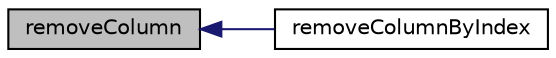 digraph "removeColumn"
{
  edge [fontname="Helvetica",fontsize="10",labelfontname="Helvetica",labelfontsize="10"];
  node [fontname="Helvetica",fontsize="10",shape=record];
  rankdir="LR";
  Node537 [label="removeColumn",height=0.2,width=0.4,color="black", fillcolor="grey75", style="filled", fontcolor="black"];
  Node537 -> Node538 [dir="back",color="midnightblue",fontsize="10",style="solid",fontname="Helvetica"];
  Node538 [label="removeColumnByIndex",height=0.2,width=0.4,color="black", fillcolor="white", style="filled",URL="$class_p_h_p_excel___worksheet.html#a9157768a5a901db6c6c1ce8b81ae9f5c"];
}
